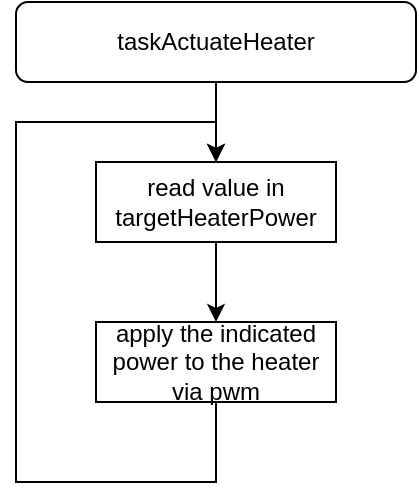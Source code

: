 <mxfile version="16.0.0" type="device"><diagram id="C5RBs43oDa-KdzZeNtuy" name="Page-1"><mxGraphModel dx="561" dy="296" grid="1" gridSize="10" guides="1" tooltips="1" connect="1" arrows="1" fold="1" page="1" pageScale="1" pageWidth="827" pageHeight="1169" math="0" shadow="0"><root><mxCell id="WIyWlLk6GJQsqaUBKTNV-0"/><mxCell id="WIyWlLk6GJQsqaUBKTNV-1" parent="WIyWlLk6GJQsqaUBKTNV-0"/><mxCell id="kXIF5lAyFnLGbSisuO0o-7" value="" style="edgeStyle=orthogonalEdgeStyle;rounded=0;orthogonalLoop=1;jettySize=auto;html=1;fontSize=10;" parent="WIyWlLk6GJQsqaUBKTNV-1" source="kXIF5lAyFnLGbSisuO0o-2" edge="1"><mxGeometry relative="1" as="geometry"><mxPoint x="380" y="160" as="targetPoint"/></mxGeometry></mxCell><mxCell id="kXIF5lAyFnLGbSisuO0o-2" value="taskActuateHeater" style="rounded=1;whiteSpace=wrap;html=1;" parent="WIyWlLk6GJQsqaUBKTNV-1" vertex="1"><mxGeometry x="280" y="80" width="200" height="40" as="geometry"/></mxCell><mxCell id="kXIF5lAyFnLGbSisuO0o-23" style="edgeStyle=orthogonalEdgeStyle;rounded=0;orthogonalLoop=1;jettySize=auto;html=1;entryX=0.5;entryY=0;entryDx=0;entryDy=0;fontSize=10;exitX=0.5;exitY=1;exitDx=0;exitDy=0;" parent="WIyWlLk6GJQsqaUBKTNV-1" source="ftPDsZQ5ac95kDlHr2vu-1" edge="1"><mxGeometry relative="1" as="geometry"><Array as="points"><mxPoint x="380" y="320"/><mxPoint x="280" y="320"/><mxPoint x="280" y="140"/><mxPoint x="380" y="140"/></Array><mxPoint x="380" y="640" as="sourcePoint"/><mxPoint x="380" y="160" as="targetPoint"/></mxGeometry></mxCell><mxCell id="ftPDsZQ5ac95kDlHr2vu-2" style="edgeStyle=orthogonalEdgeStyle;rounded=0;orthogonalLoop=1;jettySize=auto;html=1;" edge="1" parent="WIyWlLk6GJQsqaUBKTNV-1" source="ftPDsZQ5ac95kDlHr2vu-0" target="ftPDsZQ5ac95kDlHr2vu-1"><mxGeometry relative="1" as="geometry"/></mxCell><mxCell id="ftPDsZQ5ac95kDlHr2vu-0" value="read value in targetHeaterPower" style="rounded=0;whiteSpace=wrap;html=1;" vertex="1" parent="WIyWlLk6GJQsqaUBKTNV-1"><mxGeometry x="320" y="160" width="120" height="40" as="geometry"/></mxCell><mxCell id="ftPDsZQ5ac95kDlHr2vu-1" value="apply the indicated power to the heater via pwm" style="rounded=0;whiteSpace=wrap;html=1;" vertex="1" parent="WIyWlLk6GJQsqaUBKTNV-1"><mxGeometry x="320" y="240" width="120" height="40" as="geometry"/></mxCell></root></mxGraphModel></diagram></mxfile>